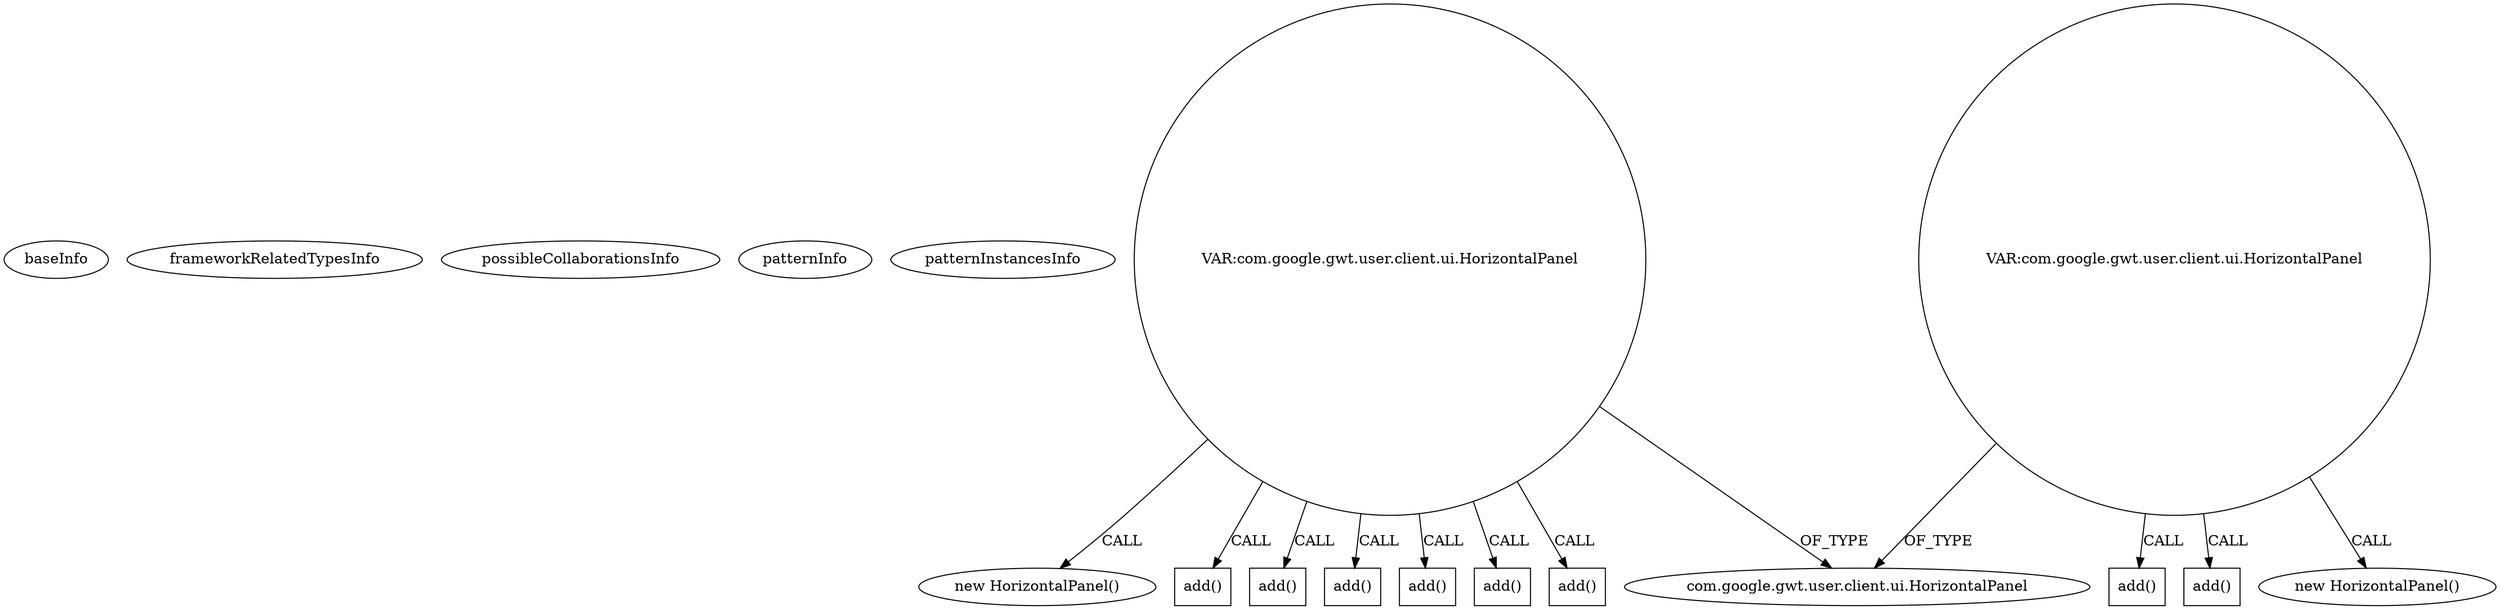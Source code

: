 digraph {
baseInfo[graphId=273,category="pattern",isAnonymous=false,possibleRelation=false]
frameworkRelatedTypesInfo[]
possibleCollaborationsInfo[]
patternInfo[frequency=2.0,patternRootClient=null]
patternInstancesInfo[0="akjava-GWT-Hangouts~/akjava-GWT-Hangouts/GWT-Hangouts-master/apps/easyoverlay/src/com/akjava/gwt/hangout/easyoverlay/client/EasyOverlay.java~EasyOverlay~492",1="Max-Hailperin-MessageBoard~/Max-Hailperin-MessageBoard/MessageBoard-master/MessageBoard/src/edu/gac/mcs270/messageboard/client/MessageBoard.java~MessageBoard~324"]
89[label="new HorizontalPanel()",vertexType="CONSTRUCTOR_CALL",isFrameworkType=false]
90[label="VAR:com.google.gwt.user.client.ui.HorizontalPanel",vertexType="VARIABLE_EXPRESION",isFrameworkType=false,shape=circle]
104[label="add()",vertexType="INSIDE_CALL",isFrameworkType=false,shape=box]
138[label="add()",vertexType="INSIDE_CALL",isFrameworkType=false,shape=box]
122[label="add()",vertexType="INSIDE_CALL",isFrameworkType=false,shape=box]
124[label="add()",vertexType="INSIDE_CALL",isFrameworkType=false,shape=box]
140[label="add()",vertexType="INSIDE_CALL",isFrameworkType=false,shape=box]
106[label="add()",vertexType="INSIDE_CALL",isFrameworkType=false,shape=box]
51[label="com.google.gwt.user.client.ui.HorizontalPanel",vertexType="FRAMEWORK_CLASS_TYPE",isFrameworkType=false]
388[label="VAR:com.google.gwt.user.client.ui.HorizontalPanel",vertexType="VARIABLE_EXPRESION",isFrameworkType=false,shape=circle]
400[label="add()",vertexType="INSIDE_CALL",isFrameworkType=false,shape=box]
398[label="add()",vertexType="INSIDE_CALL",isFrameworkType=false,shape=box]
387[label="new HorizontalPanel()",vertexType="CONSTRUCTOR_CALL",isFrameworkType=false]
90->104[label="CALL"]
90->140[label="CALL"]
90->122[label="CALL"]
388->398[label="CALL"]
90->51[label="OF_TYPE"]
388->51[label="OF_TYPE"]
90->138[label="CALL"]
388->387[label="CALL"]
90->89[label="CALL"]
388->400[label="CALL"]
90->106[label="CALL"]
90->124[label="CALL"]
}
